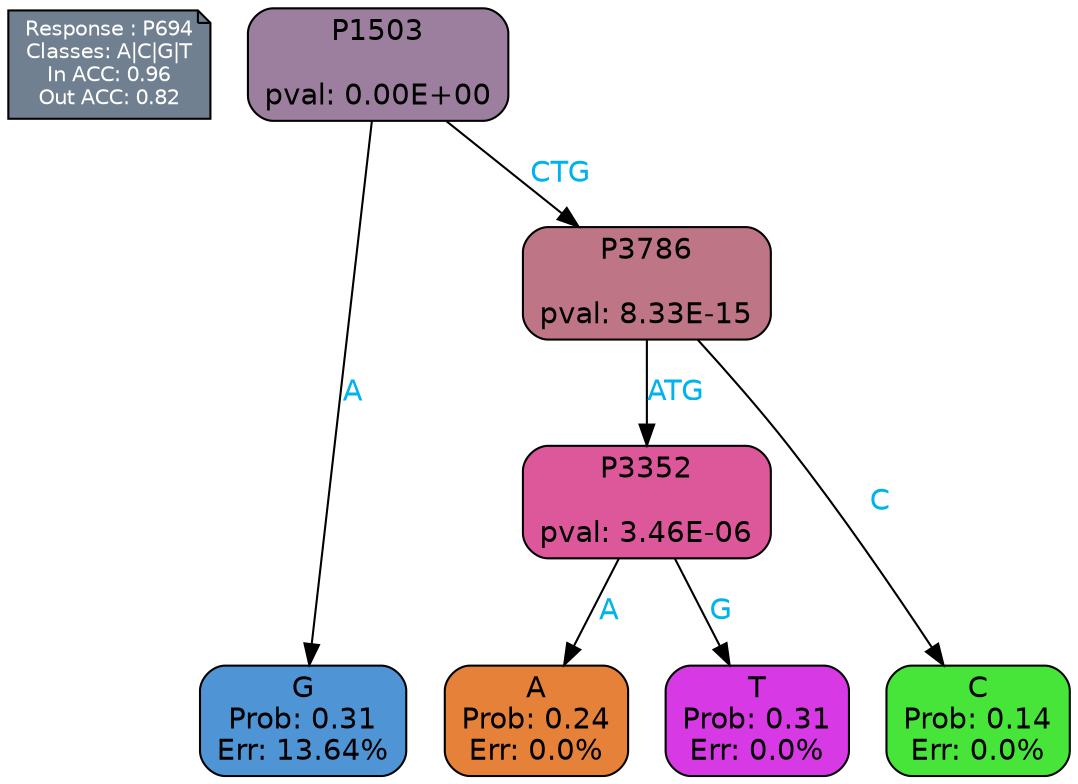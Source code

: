 digraph Tree {
node [shape=box, style="filled, rounded", color="black", fontname=helvetica] ;
graph [ranksep=equally, splines=polylines, bgcolor=transparent, dpi=600] ;
edge [fontname=helvetica] ;
LEGEND [label="Response : P694
Classes: A|C|G|T
In ACC: 0.96
Out ACC: 0.82
",shape=note,align=left,style=filled,fillcolor="slategray",fontcolor="white",fontsize=10];1 [label="P1503

pval: 0.00E+00", fillcolor="#9c7f9e"] ;
2 [label="G
Prob: 0.31
Err: 13.64%", fillcolor="#4f95d5"] ;
3 [label="P3786

pval: 8.33E-15", fillcolor="#be7586"] ;
4 [label="P3352

pval: 3.46E-06", fillcolor="#dd589a"] ;
5 [label="A
Prob: 0.24
Err: 0.0%", fillcolor="#e58139"] ;
6 [label="T
Prob: 0.31
Err: 0.0%", fillcolor="#d739e5"] ;
7 [label="C
Prob: 0.14
Err: 0.0%", fillcolor="#47e539"] ;
1 -> 2 [label="A",fontcolor=deepskyblue2] ;
1 -> 3 [label="CTG",fontcolor=deepskyblue2] ;
3 -> 4 [label="ATG",fontcolor=deepskyblue2] ;
3 -> 7 [label="C",fontcolor=deepskyblue2] ;
4 -> 5 [label="A",fontcolor=deepskyblue2] ;
4 -> 6 [label="G",fontcolor=deepskyblue2] ;
{rank = same; 2;5;6;7;}{rank = same; LEGEND;1;}}